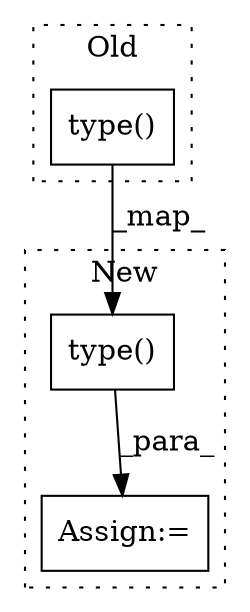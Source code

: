 digraph G {
subgraph cluster0 {
1 [label="type()" a="75" s="9739,9784" l="31,1" shape="box"];
label = "Old";
style="dotted";
}
subgraph cluster1 {
2 [label="type()" a="75" s="9779,9824" l="31,1" shape="box"];
3 [label="Assign:=" a="68" s="10033" l="3" shape="box"];
label = "New";
style="dotted";
}
1 -> 2 [label="_map_"];
2 -> 3 [label="_para_"];
}